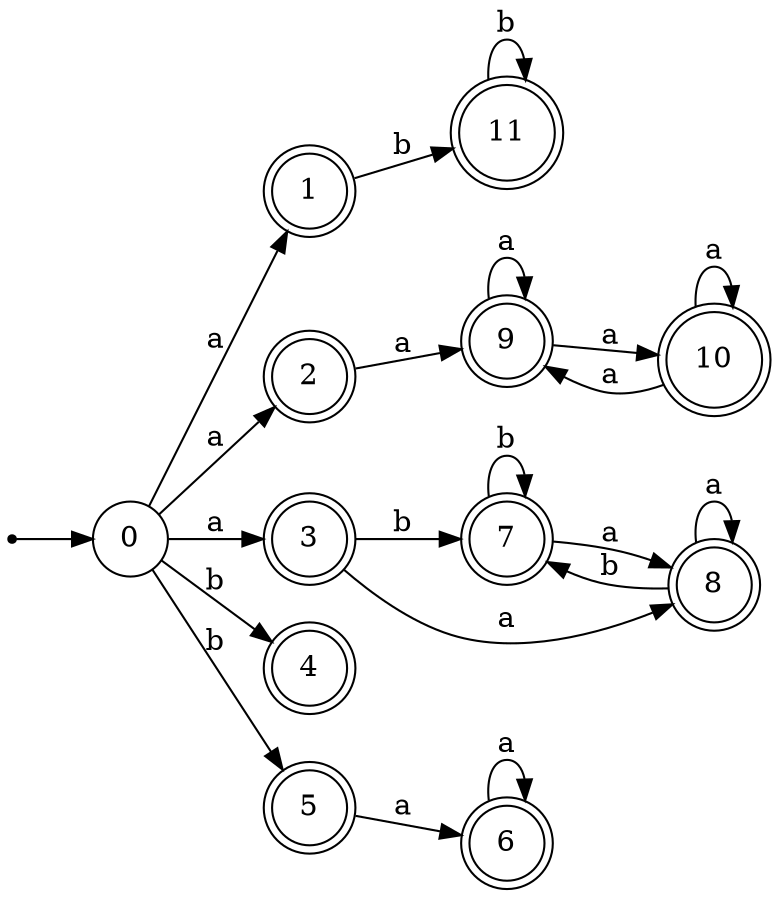 digraph finite_state_machine {
rankdir=LR;
size="20,20";
node [shape = point]; "dummy0"
node [shape = circle]; "0";
"dummy0" -> "0";
node [shape = doublecircle]; "1";node [shape = doublecircle]; "2";node [shape = doublecircle]; "3";node [shape = doublecircle]; "4";node [shape = doublecircle]; "5";node [shape = doublecircle]; "6";node [shape = doublecircle]; "7";node [shape = doublecircle]; "8";node [shape = doublecircle]; "9";node [shape = doublecircle]; "10";node [shape = doublecircle]; "11";"0" -> "1" [label = "a"];
 "0" -> "2" [label = "a"];
 "0" -> "3" [label = "a"];
 "0" -> "4" [label = "b"];
 "0" -> "5" [label = "b"];
 "5" -> "6" [label = "a"];
 "6" -> "6" [label = "a"];
 "3" -> "7" [label = "b"];
 "3" -> "8" [label = "a"];
 "8" -> "8" [label = "a"];
 "8" -> "7" [label = "b"];
 "7" -> "7" [label = "b"];
 "7" -> "8" [label = "a"];
 "2" -> "9" [label = "a"];
 "9" -> "9" [label = "a"];
 "9" -> "10" [label = "a"];
 "10" -> "9" [label = "a"];
 "10" -> "10" [label = "a"];
 "1" -> "11" [label = "b"];
 "11" -> "11" [label = "b"];
 }
